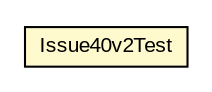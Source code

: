 #!/usr/local/bin/dot
#
# Class diagram 
# Generated by UMLGraph version 5.1 (http://www.umlgraph.org/)
#

digraph G {
	edge [fontname="arial",fontsize=10,labelfontname="arial",labelfontsize=10];
	node [fontname="arial",fontsize=10,shape=plaintext];
	nodesep=0.25;
	ranksep=0.5;
	// com.helger.schematron.ant.Issue40v2Test
	c3593 [label=<<table title="com.helger.schematron.ant.Issue40v2Test" border="0" cellborder="1" cellspacing="0" cellpadding="2" port="p" bgcolor="lemonChiffon" href="./Issue40v2Test.html">
		<tr><td><table border="0" cellspacing="0" cellpadding="1">
<tr><td align="center" balign="center"> Issue40v2Test </td></tr>
		</table></td></tr>
		</table>>, fontname="arial", fontcolor="black", fontsize=10.0];
}


